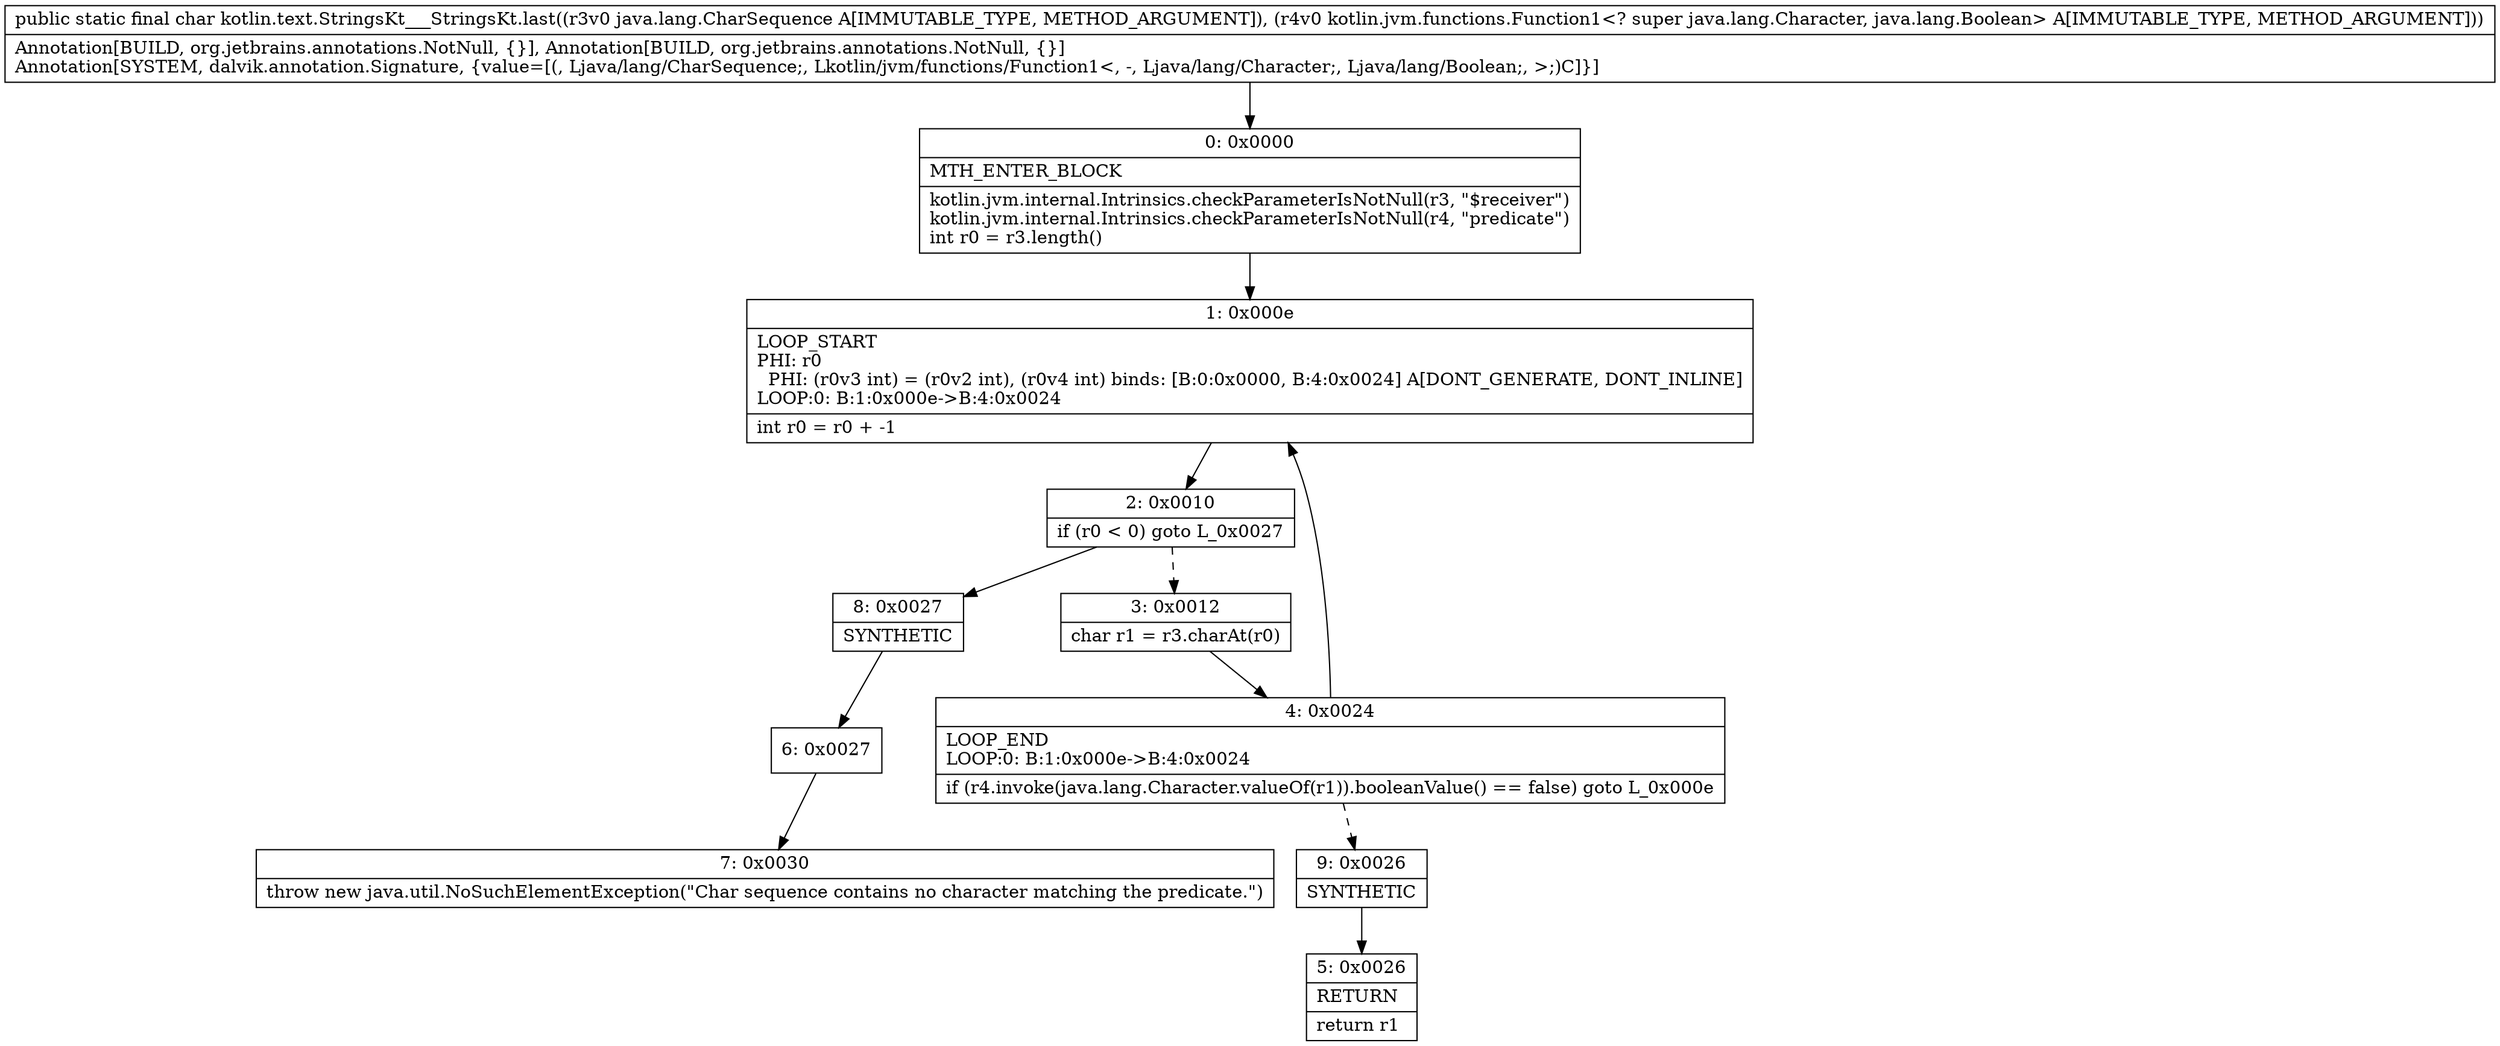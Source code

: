 digraph "CFG forkotlin.text.StringsKt___StringsKt.last(Ljava\/lang\/CharSequence;Lkotlin\/jvm\/functions\/Function1;)C" {
Node_0 [shape=record,label="{0\:\ 0x0000|MTH_ENTER_BLOCK\l|kotlin.jvm.internal.Intrinsics.checkParameterIsNotNull(r3, \"$receiver\")\lkotlin.jvm.internal.Intrinsics.checkParameterIsNotNull(r4, \"predicate\")\lint r0 = r3.length()\l}"];
Node_1 [shape=record,label="{1\:\ 0x000e|LOOP_START\lPHI: r0 \l  PHI: (r0v3 int) = (r0v2 int), (r0v4 int) binds: [B:0:0x0000, B:4:0x0024] A[DONT_GENERATE, DONT_INLINE]\lLOOP:0: B:1:0x000e\-\>B:4:0x0024\l|int r0 = r0 + \-1\l}"];
Node_2 [shape=record,label="{2\:\ 0x0010|if (r0 \< 0) goto L_0x0027\l}"];
Node_3 [shape=record,label="{3\:\ 0x0012|char r1 = r3.charAt(r0)\l}"];
Node_4 [shape=record,label="{4\:\ 0x0024|LOOP_END\lLOOP:0: B:1:0x000e\-\>B:4:0x0024\l|if (r4.invoke(java.lang.Character.valueOf(r1)).booleanValue() == false) goto L_0x000e\l}"];
Node_5 [shape=record,label="{5\:\ 0x0026|RETURN\l|return r1\l}"];
Node_6 [shape=record,label="{6\:\ 0x0027}"];
Node_7 [shape=record,label="{7\:\ 0x0030|throw new java.util.NoSuchElementException(\"Char sequence contains no character matching the predicate.\")\l}"];
Node_8 [shape=record,label="{8\:\ 0x0027|SYNTHETIC\l}"];
Node_9 [shape=record,label="{9\:\ 0x0026|SYNTHETIC\l}"];
MethodNode[shape=record,label="{public static final char kotlin.text.StringsKt___StringsKt.last((r3v0 java.lang.CharSequence A[IMMUTABLE_TYPE, METHOD_ARGUMENT]), (r4v0 kotlin.jvm.functions.Function1\<? super java.lang.Character, java.lang.Boolean\> A[IMMUTABLE_TYPE, METHOD_ARGUMENT]))  | Annotation[BUILD, org.jetbrains.annotations.NotNull, \{\}], Annotation[BUILD, org.jetbrains.annotations.NotNull, \{\}]\lAnnotation[SYSTEM, dalvik.annotation.Signature, \{value=[(, Ljava\/lang\/CharSequence;, Lkotlin\/jvm\/functions\/Function1\<, \-, Ljava\/lang\/Character;, Ljava\/lang\/Boolean;, \>;)C]\}]\l}"];
MethodNode -> Node_0;
Node_0 -> Node_1;
Node_1 -> Node_2;
Node_2 -> Node_3[style=dashed];
Node_2 -> Node_8;
Node_3 -> Node_4;
Node_4 -> Node_1;
Node_4 -> Node_9[style=dashed];
Node_6 -> Node_7;
Node_8 -> Node_6;
Node_9 -> Node_5;
}

